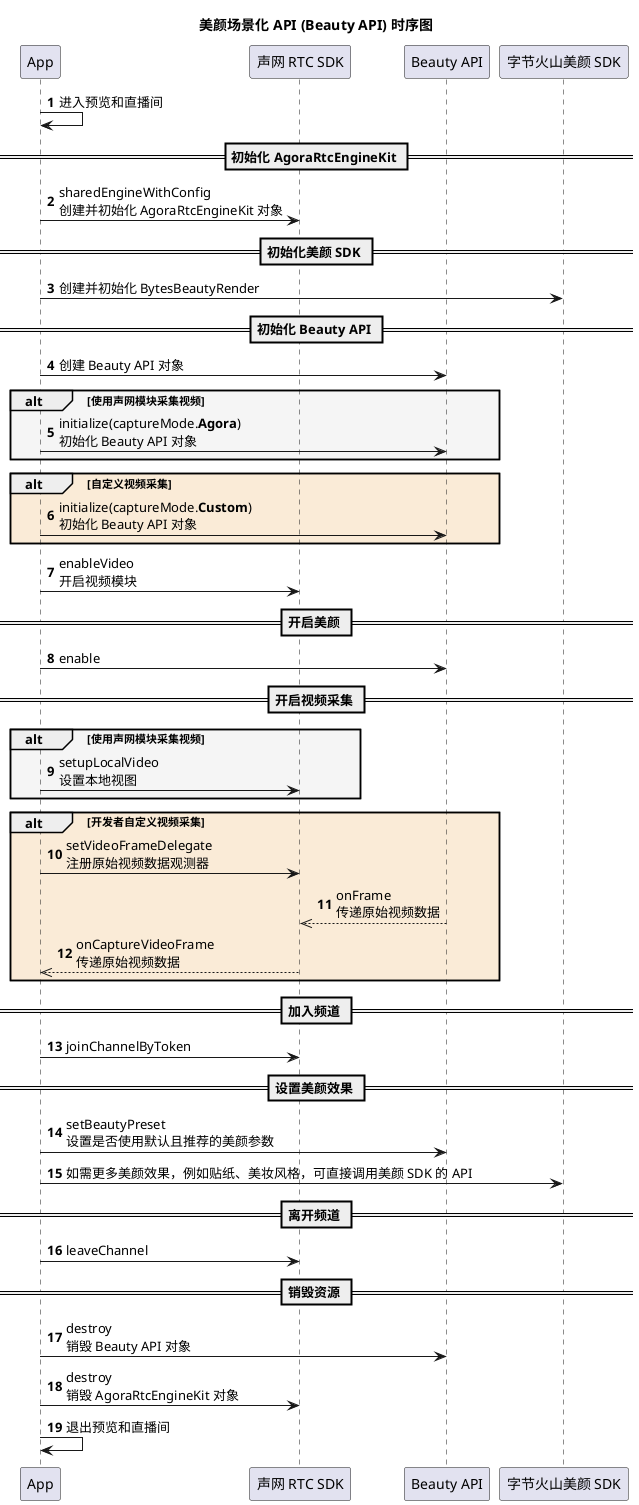 @startuml
autonumber
title 美颜场景化 API (Beauty API) 时序图
participant "App" as app
participant "声网 RTC SDK" as rtc
participant "Beauty API" as api
participant "字节火山美颜 SDK" as beauty
app -> app: 进入预览和直播间
== 初始化 AgoraRtcEngineKit ==
app -> rtc: sharedEngineWithConfig \n创建并初始化 AgoraRtcEngineKit 对象
== 初始化美颜 SDK ==
app -> beauty: 创建并初始化 BytesBeautyRender
== 初始化 Beauty API ==
app -> api: 创建 Beauty API 对象
alt #WhiteSmoke 使用声网模块采集视频
app -> api: initialize(captureMode.**Agora**) \n初始化 Beauty API 对象
end
alt #AntiqueWhite 自定义视频采集
app -> api: initialize(captureMode.**Custom**) \n初始化 Beauty API 对象
end
app -> rtc: enableVideo \n开启视频模块
== 开启美颜 ==
app -> api: enable
== 开启视频采集 ==
alt #WhiteSmoke 使用声网模块采集视频
app -> rtc: setupLocalVideo \n设置本地视图
end
alt #AntiqueWhite 开发者自定义视频采集
app -> rtc: setVideoFrameDelegate \n注册原始视频数据观测器
api -->> rtc: onFrame \n传递原始视频数据
rtc -->> app: onCaptureVideoFrame \n传递原始视频数据
end
== 加入频道 ==
app -> rtc: joinChannelByToken
== 设置美颜效果 ==
app -> api: setBeautyPreset \n设置是否使用默认且推荐的美颜参数
app -> beauty: 如需更多美颜效果，例如贴纸、美妆风格，可直接调用美颜 SDK 的 API
== 离开频道 ==
app -> rtc: leaveChannel
== 销毁资源 ==
app -> api: destroy \n销毁 Beauty API 对象
app -> rtc: destroy \n销毁 AgoraRtcEngineKit 对象
app -> app: 退出预览和直播间
@enduml